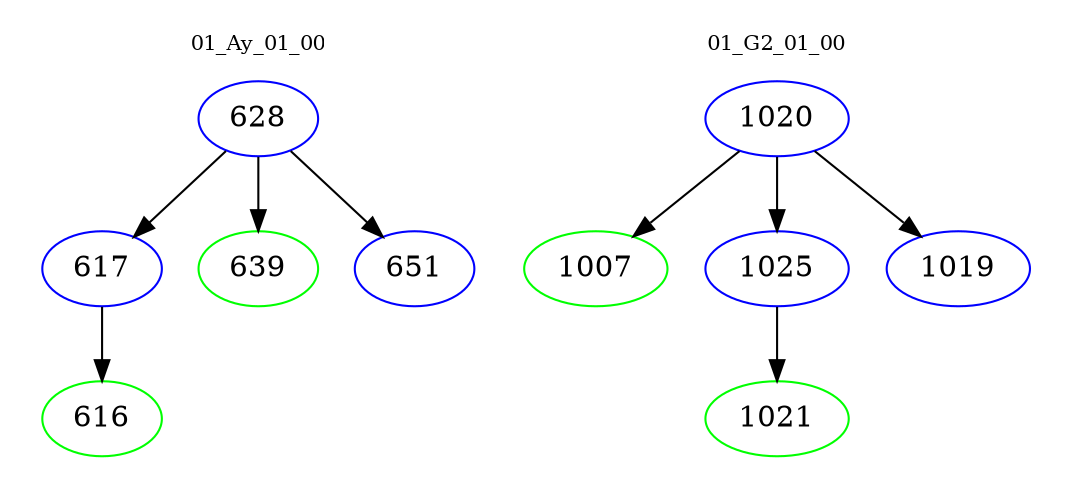 digraph{
subgraph cluster_0 {
color = white
label = "01_Ay_01_00";
fontsize=10;
T0_628 [label="628", color="blue"]
T0_628 -> T0_617 [color="black"]
T0_617 [label="617", color="blue"]
T0_617 -> T0_616 [color="black"]
T0_616 [label="616", color="green"]
T0_628 -> T0_639 [color="black"]
T0_639 [label="639", color="green"]
T0_628 -> T0_651 [color="black"]
T0_651 [label="651", color="blue"]
}
subgraph cluster_1 {
color = white
label = "01_G2_01_00";
fontsize=10;
T1_1020 [label="1020", color="blue"]
T1_1020 -> T1_1007 [color="black"]
T1_1007 [label="1007", color="green"]
T1_1020 -> T1_1025 [color="black"]
T1_1025 [label="1025", color="blue"]
T1_1025 -> T1_1021 [color="black"]
T1_1021 [label="1021", color="green"]
T1_1020 -> T1_1019 [color="black"]
T1_1019 [label="1019", color="blue"]
}
}
